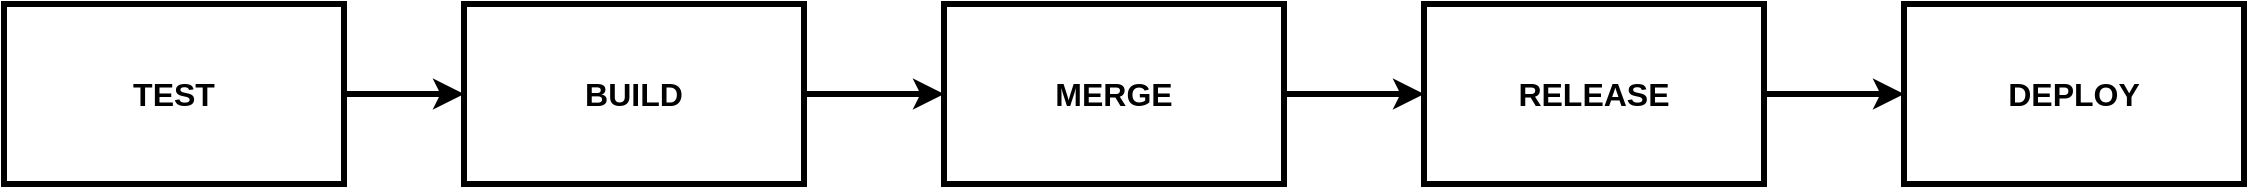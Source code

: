 <mxfile version="13.10.8" type="github">
  <diagram id="fDmVMM7u1fkWzzXRepBa" name="Page-1">
    <mxGraphModel dx="1761" dy="746" grid="1" gridSize="10" guides="1" tooltips="1" connect="1" arrows="1" fold="1" page="0" pageScale="1" pageWidth="827" pageHeight="1169" math="0" shadow="0">
      <root>
        <mxCell id="0" />
        <mxCell id="1" parent="0" />
        <mxCell id="N8KPK7scUSXZXHy-Nnl_-5" style="edgeStyle=orthogonalEdgeStyle;rounded=0;orthogonalLoop=1;jettySize=auto;html=1;strokeWidth=3;entryX=0;entryY=0.5;entryDx=0;entryDy=0;" edge="1" parent="1" source="N8KPK7scUSXZXHy-Nnl_-1" target="N8KPK7scUSXZXHy-Nnl_-2">
          <mxGeometry relative="1" as="geometry">
            <mxPoint x="70" y="235" as="targetPoint" />
          </mxGeometry>
        </mxCell>
        <mxCell id="N8KPK7scUSXZXHy-Nnl_-1" value="&lt;b&gt;&lt;font style=&quot;font-size: 16px&quot;&gt;TEST&lt;/font&gt;&lt;/b&gt;" style="rounded=0;whiteSpace=wrap;html=1;strokeWidth=3;" vertex="1" parent="1">
          <mxGeometry x="-150" y="190" width="170" height="90" as="geometry" />
        </mxCell>
        <mxCell id="N8KPK7scUSXZXHy-Nnl_-9" style="edgeStyle=orthogonalEdgeStyle;rounded=0;orthogonalLoop=1;jettySize=auto;html=1;strokeWidth=3;" edge="1" parent="1" source="N8KPK7scUSXZXHy-Nnl_-2" target="N8KPK7scUSXZXHy-Nnl_-8">
          <mxGeometry relative="1" as="geometry" />
        </mxCell>
        <mxCell id="N8KPK7scUSXZXHy-Nnl_-2" value="&lt;span style=&quot;font-size: 16px&quot;&gt;&lt;b&gt;BUILD&lt;/b&gt;&lt;/span&gt;" style="rounded=0;whiteSpace=wrap;html=1;strokeWidth=3;" vertex="1" parent="1">
          <mxGeometry x="80" y="190" width="170" height="90" as="geometry" />
        </mxCell>
        <mxCell id="N8KPK7scUSXZXHy-Nnl_-11" style="edgeStyle=orthogonalEdgeStyle;rounded=0;orthogonalLoop=1;jettySize=auto;html=1;entryX=0;entryY=0.5;entryDx=0;entryDy=0;strokeWidth=3;" edge="1" parent="1" source="N8KPK7scUSXZXHy-Nnl_-3" target="N8KPK7scUSXZXHy-Nnl_-4">
          <mxGeometry relative="1" as="geometry" />
        </mxCell>
        <mxCell id="N8KPK7scUSXZXHy-Nnl_-3" value="&lt;b&gt;&lt;font style=&quot;font-size: 16px&quot;&gt;RELEASE&lt;/font&gt;&lt;/b&gt;" style="rounded=0;whiteSpace=wrap;html=1;strokeWidth=3;" vertex="1" parent="1">
          <mxGeometry x="560" y="190" width="170" height="90" as="geometry" />
        </mxCell>
        <mxCell id="N8KPK7scUSXZXHy-Nnl_-4" value="&lt;b&gt;&lt;font style=&quot;font-size: 16px&quot;&gt;DEPLOY&lt;/font&gt;&lt;/b&gt;" style="rounded=0;whiteSpace=wrap;html=1;strokeWidth=3;" vertex="1" parent="1">
          <mxGeometry x="800" y="190" width="170" height="90" as="geometry" />
        </mxCell>
        <mxCell id="N8KPK7scUSXZXHy-Nnl_-10" style="edgeStyle=orthogonalEdgeStyle;rounded=0;orthogonalLoop=1;jettySize=auto;html=1;entryX=0;entryY=0.5;entryDx=0;entryDy=0;strokeWidth=3;" edge="1" parent="1" source="N8KPK7scUSXZXHy-Nnl_-8" target="N8KPK7scUSXZXHy-Nnl_-3">
          <mxGeometry relative="1" as="geometry" />
        </mxCell>
        <mxCell id="N8KPK7scUSXZXHy-Nnl_-8" value="&lt;b&gt;&lt;font style=&quot;font-size: 16px&quot;&gt;MERGE&lt;/font&gt;&lt;/b&gt;" style="rounded=0;whiteSpace=wrap;html=1;strokeWidth=3;" vertex="1" parent="1">
          <mxGeometry x="320" y="190" width="170" height="90" as="geometry" />
        </mxCell>
      </root>
    </mxGraphModel>
  </diagram>
</mxfile>
